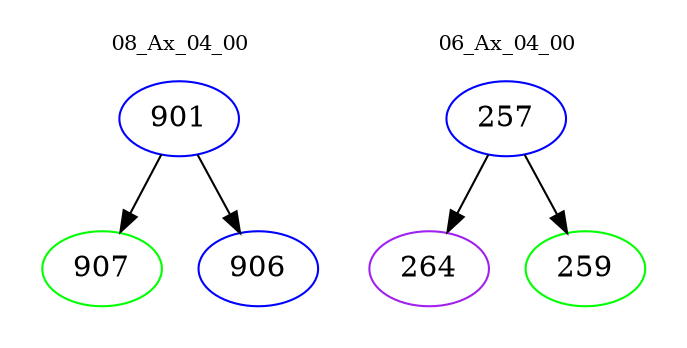 digraph{
subgraph cluster_0 {
color = white
label = "08_Ax_04_00";
fontsize=10;
T0_901 [label="901", color="blue"]
T0_901 -> T0_907 [color="black"]
T0_907 [label="907", color="green"]
T0_901 -> T0_906 [color="black"]
T0_906 [label="906", color="blue"]
}
subgraph cluster_1 {
color = white
label = "06_Ax_04_00";
fontsize=10;
T1_257 [label="257", color="blue"]
T1_257 -> T1_264 [color="black"]
T1_264 [label="264", color="purple"]
T1_257 -> T1_259 [color="black"]
T1_259 [label="259", color="green"]
}
}
